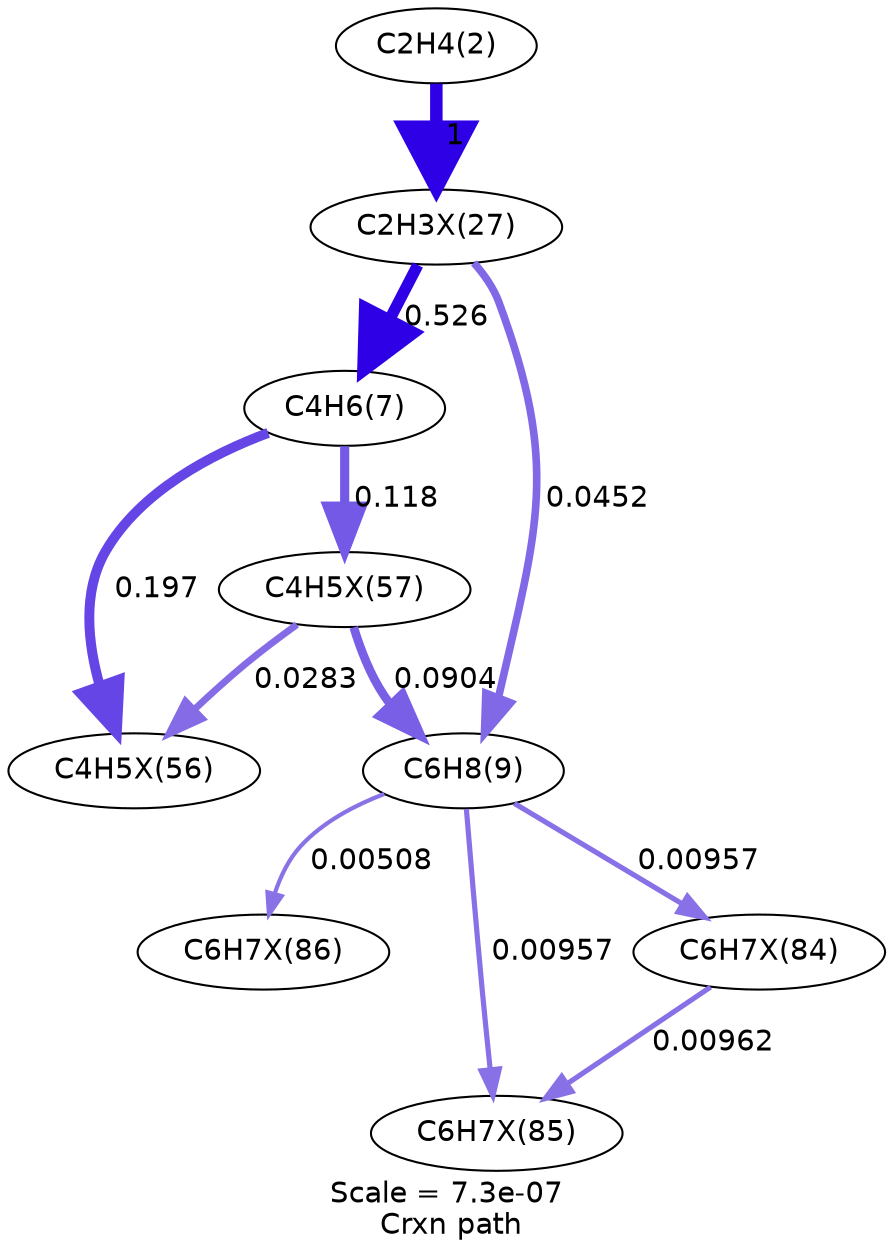 digraph reaction_paths {
center=1;
s5 -> s55[fontname="Helvetica", style="setlinewidth(6)", arrowsize=3, color="0.7, 1.5, 0.9"
, label=" 1"];
s55 -> s8[fontname="Helvetica", style="setlinewidth(5.51)", arrowsize=2.76, color="0.7, 1.03, 0.9"
, label=" 0.526"];
s55 -> s9[fontname="Helvetica", style="setlinewidth(3.66)", arrowsize=1.83, color="0.7, 0.545, 0.9"
, label=" 0.0452"];
s8 -> s67[fontname="Helvetica", style="setlinewidth(4.39)", arrowsize=2.19, color="0.7, 0.618, 0.9"
, label=" 0.118"];
s8 -> s66[fontname="Helvetica", style="setlinewidth(4.77)", arrowsize=2.39, color="0.7, 0.697, 0.9"
, label=" 0.197"];
s67 -> s9[fontname="Helvetica", style="setlinewidth(4.19)", arrowsize=2.09, color="0.7, 0.59, 0.9"
, label=" 0.0904"];
s67 -> s66[fontname="Helvetica", style="setlinewidth(3.31)", arrowsize=1.65, color="0.7, 0.528, 0.9"
, label=" 0.0283"];
s9 -> s76[fontname="Helvetica", style="setlinewidth(2.01)", arrowsize=1.01, color="0.7, 0.505, 0.9"
, label=" 0.00508"];
s9 -> s75[fontname="Helvetica", style="setlinewidth(2.49)", arrowsize=1.25, color="0.7, 0.51, 0.9"
, label=" 0.00957"];
s9 -> s74[fontname="Helvetica", style="setlinewidth(2.49)", arrowsize=1.25, color="0.7, 0.51, 0.9"
, label=" 0.00957"];
s74 -> s75[fontname="Helvetica", style="setlinewidth(2.49)", arrowsize=1.25, color="0.7, 0.51, 0.9"
, label=" 0.00962"];
s5 [ fontname="Helvetica", label="C2H4(2)"];
s8 [ fontname="Helvetica", label="C4H6(7)"];
s9 [ fontname="Helvetica", label="C6H8(9)"];
s55 [ fontname="Helvetica", label="C2H3X(27)"];
s66 [ fontname="Helvetica", label="C4H5X(56)"];
s67 [ fontname="Helvetica", label="C4H5X(57)"];
s74 [ fontname="Helvetica", label="C6H7X(84)"];
s75 [ fontname="Helvetica", label="C6H7X(85)"];
s76 [ fontname="Helvetica", label="C6H7X(86)"];
 label = "Scale = 7.3e-07\l Crxn path";
 fontname = "Helvetica";
}
